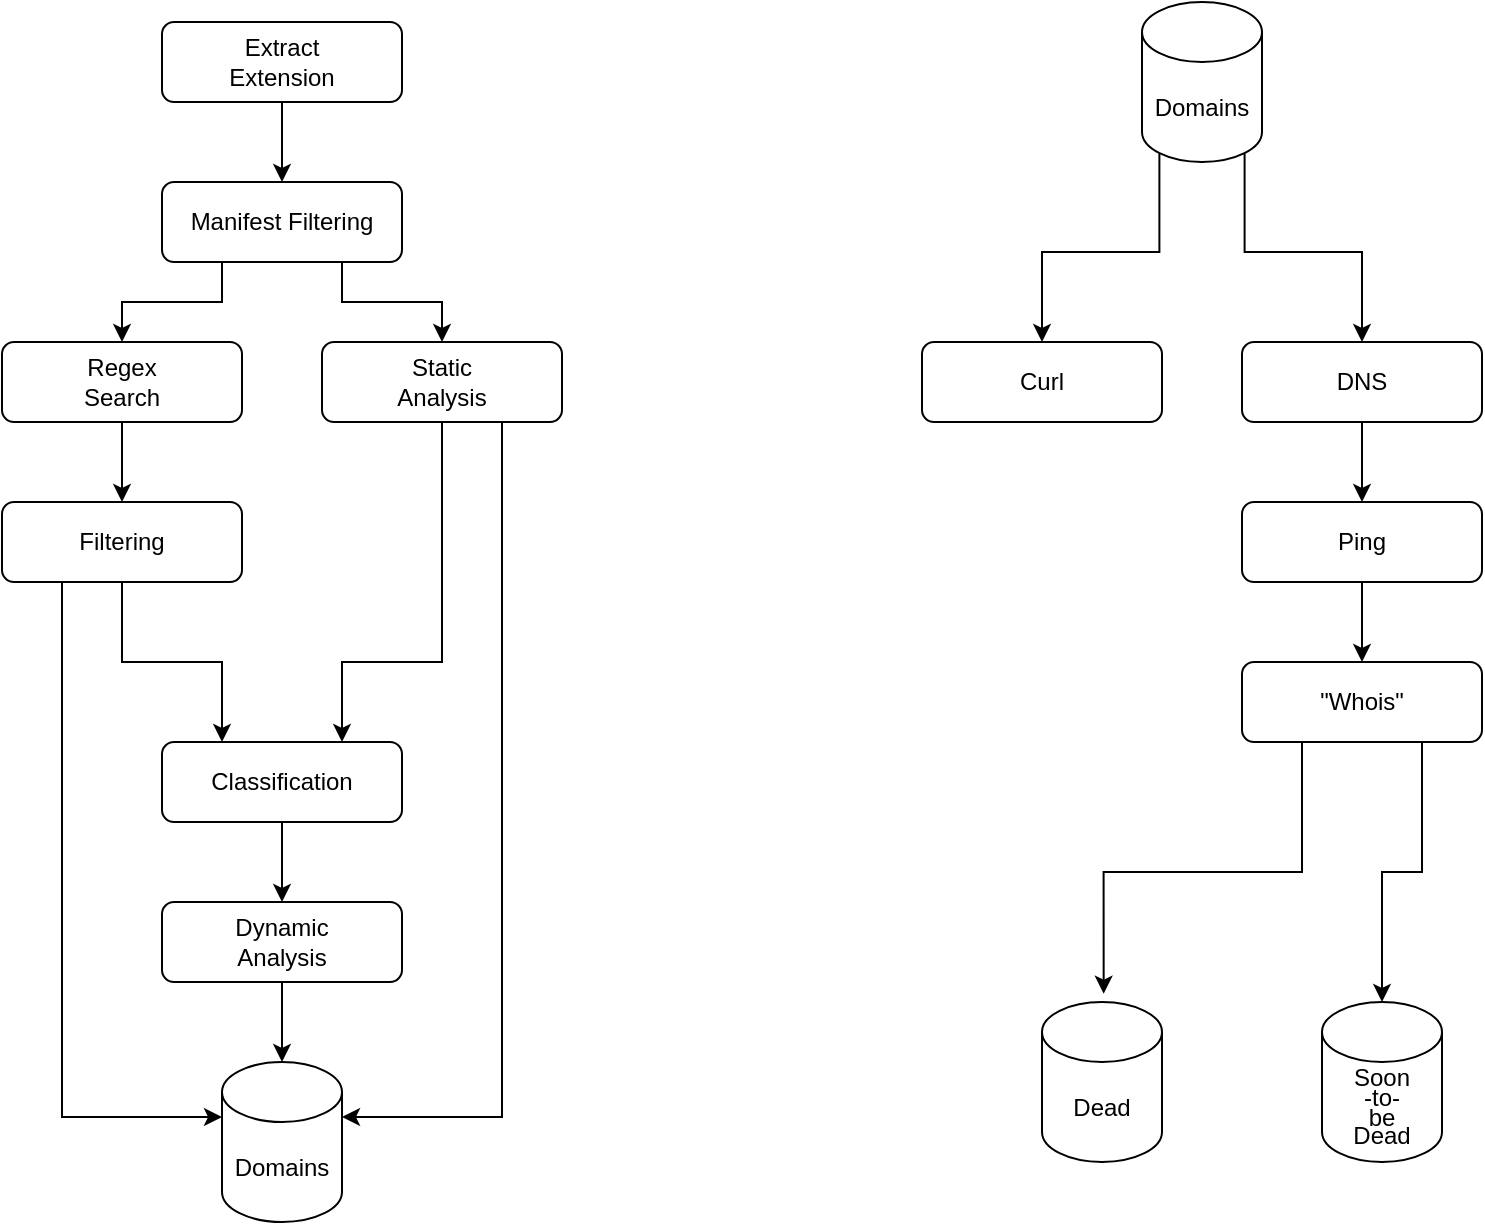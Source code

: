 <mxfile version="23.0.2" type="github">
  <diagram id="C5RBs43oDa-KdzZeNtuy" name="Page-1">
    <mxGraphModel dx="1688" dy="641" grid="1" gridSize="10" guides="1" tooltips="1" connect="1" arrows="1" fold="1" page="1" pageScale="1" pageWidth="827" pageHeight="1169" math="0" shadow="0">
      <root>
        <mxCell id="WIyWlLk6GJQsqaUBKTNV-0" />
        <mxCell id="WIyWlLk6GJQsqaUBKTNV-1" parent="WIyWlLk6GJQsqaUBKTNV-0" />
        <mxCell id="RH_T9AXYIxNcW1EHlBq4-13" style="edgeStyle=orthogonalEdgeStyle;rounded=0;orthogonalLoop=1;jettySize=auto;html=1;exitX=0.5;exitY=1;exitDx=0;exitDy=0;entryX=0.5;entryY=0;entryDx=0;entryDy=0;" edge="1" parent="WIyWlLk6GJQsqaUBKTNV-1" source="RH_T9AXYIxNcW1EHlBq4-0" target="RH_T9AXYIxNcW1EHlBq4-4">
          <mxGeometry relative="1" as="geometry" />
        </mxCell>
        <mxCell id="RH_T9AXYIxNcW1EHlBq4-0" value="Extract&lt;br&gt;Extension" style="rounded=1;whiteSpace=wrap;html=1;" vertex="1" parent="WIyWlLk6GJQsqaUBKTNV-1">
          <mxGeometry x="180" y="40" width="120" height="40" as="geometry" />
        </mxCell>
        <mxCell id="RH_T9AXYIxNcW1EHlBq4-25" style="edgeStyle=orthogonalEdgeStyle;rounded=0;orthogonalLoop=1;jettySize=auto;html=1;exitX=0.5;exitY=1;exitDx=0;exitDy=0;entryX=0.25;entryY=0;entryDx=0;entryDy=0;" edge="1" parent="WIyWlLk6GJQsqaUBKTNV-1" source="RH_T9AXYIxNcW1EHlBq4-1" target="RH_T9AXYIxNcW1EHlBq4-6">
          <mxGeometry relative="1" as="geometry" />
        </mxCell>
        <mxCell id="RH_T9AXYIxNcW1EHlBq4-1" value="Filtering" style="rounded=1;whiteSpace=wrap;html=1;" vertex="1" parent="WIyWlLk6GJQsqaUBKTNV-1">
          <mxGeometry x="100" y="280" width="120" height="40" as="geometry" />
        </mxCell>
        <mxCell id="RH_T9AXYIxNcW1EHlBq4-24" style="edgeStyle=orthogonalEdgeStyle;rounded=0;orthogonalLoop=1;jettySize=auto;html=1;exitX=0.5;exitY=1;exitDx=0;exitDy=0;entryX=0.5;entryY=0;entryDx=0;entryDy=0;" edge="1" parent="WIyWlLk6GJQsqaUBKTNV-1" source="RH_T9AXYIxNcW1EHlBq4-2" target="RH_T9AXYIxNcW1EHlBq4-1">
          <mxGeometry relative="1" as="geometry" />
        </mxCell>
        <mxCell id="RH_T9AXYIxNcW1EHlBq4-2" value="Regex&lt;br&gt;Search" style="rounded=1;whiteSpace=wrap;html=1;" vertex="1" parent="WIyWlLk6GJQsqaUBKTNV-1">
          <mxGeometry x="100" y="200" width="120" height="40" as="geometry" />
        </mxCell>
        <mxCell id="RH_T9AXYIxNcW1EHlBq4-23" style="edgeStyle=orthogonalEdgeStyle;rounded=0;orthogonalLoop=1;jettySize=auto;html=1;exitX=0.5;exitY=1;exitDx=0;exitDy=0;entryX=0.75;entryY=0;entryDx=0;entryDy=0;" edge="1" parent="WIyWlLk6GJQsqaUBKTNV-1" source="RH_T9AXYIxNcW1EHlBq4-3" target="RH_T9AXYIxNcW1EHlBq4-6">
          <mxGeometry relative="1" as="geometry">
            <Array as="points">
              <mxPoint x="320" y="360" />
              <mxPoint x="270" y="360" />
            </Array>
          </mxGeometry>
        </mxCell>
        <mxCell id="RH_T9AXYIxNcW1EHlBq4-3" value="Static&lt;br&gt;Analysis" style="rounded=1;whiteSpace=wrap;html=1;" vertex="1" parent="WIyWlLk6GJQsqaUBKTNV-1">
          <mxGeometry x="260" y="200" width="120" height="40" as="geometry" />
        </mxCell>
        <mxCell id="RH_T9AXYIxNcW1EHlBq4-11" style="edgeStyle=orthogonalEdgeStyle;rounded=0;orthogonalLoop=1;jettySize=auto;html=1;exitX=0.25;exitY=1;exitDx=0;exitDy=0;entryX=0.5;entryY=0;entryDx=0;entryDy=0;" edge="1" parent="WIyWlLk6GJQsqaUBKTNV-1" source="RH_T9AXYIxNcW1EHlBq4-4" target="RH_T9AXYIxNcW1EHlBq4-2">
          <mxGeometry relative="1" as="geometry" />
        </mxCell>
        <mxCell id="RH_T9AXYIxNcW1EHlBq4-14" style="edgeStyle=orthogonalEdgeStyle;rounded=0;orthogonalLoop=1;jettySize=auto;html=1;exitX=0.75;exitY=1;exitDx=0;exitDy=0;entryX=0.5;entryY=0;entryDx=0;entryDy=0;" edge="1" parent="WIyWlLk6GJQsqaUBKTNV-1" source="RH_T9AXYIxNcW1EHlBq4-4" target="RH_T9AXYIxNcW1EHlBq4-3">
          <mxGeometry relative="1" as="geometry" />
        </mxCell>
        <mxCell id="RH_T9AXYIxNcW1EHlBq4-4" value="Manifest Filtering" style="rounded=1;whiteSpace=wrap;html=1;" vertex="1" parent="WIyWlLk6GJQsqaUBKTNV-1">
          <mxGeometry x="180" y="120" width="120" height="40" as="geometry" />
        </mxCell>
        <mxCell id="RH_T9AXYIxNcW1EHlBq4-27" style="edgeStyle=orthogonalEdgeStyle;rounded=0;orthogonalLoop=1;jettySize=auto;html=1;exitX=0.5;exitY=1;exitDx=0;exitDy=0;" edge="1" parent="WIyWlLk6GJQsqaUBKTNV-1" source="RH_T9AXYIxNcW1EHlBq4-6" target="RH_T9AXYIxNcW1EHlBq4-7">
          <mxGeometry relative="1" as="geometry" />
        </mxCell>
        <mxCell id="RH_T9AXYIxNcW1EHlBq4-6" value="Classification" style="rounded=1;whiteSpace=wrap;html=1;" vertex="1" parent="WIyWlLk6GJQsqaUBKTNV-1">
          <mxGeometry x="180" y="400" width="120" height="40" as="geometry" />
        </mxCell>
        <mxCell id="RH_T9AXYIxNcW1EHlBq4-7" value="Dynamic&lt;br&gt;Analysis" style="rounded=1;whiteSpace=wrap;html=1;" vertex="1" parent="WIyWlLk6GJQsqaUBKTNV-1">
          <mxGeometry x="180" y="480" width="120" height="40" as="geometry" />
        </mxCell>
        <mxCell id="RH_T9AXYIxNcW1EHlBq4-18" value="Domains" style="shape=cylinder3;whiteSpace=wrap;html=1;boundedLbl=1;backgroundOutline=1;size=15;" vertex="1" parent="WIyWlLk6GJQsqaUBKTNV-1">
          <mxGeometry x="210" y="560" width="60" height="80" as="geometry" />
        </mxCell>
        <mxCell id="RH_T9AXYIxNcW1EHlBq4-33" style="edgeStyle=orthogonalEdgeStyle;rounded=0;orthogonalLoop=1;jettySize=auto;html=1;exitX=0.855;exitY=1;exitDx=0;exitDy=-4.35;exitPerimeter=0;entryX=0.5;entryY=0;entryDx=0;entryDy=0;" edge="1" parent="WIyWlLk6GJQsqaUBKTNV-1" source="RH_T9AXYIxNcW1EHlBq4-19" target="RH_T9AXYIxNcW1EHlBq4-29">
          <mxGeometry relative="1" as="geometry" />
        </mxCell>
        <mxCell id="RH_T9AXYIxNcW1EHlBq4-34" style="edgeStyle=orthogonalEdgeStyle;rounded=0;orthogonalLoop=1;jettySize=auto;html=1;exitX=0.145;exitY=1;exitDx=0;exitDy=-4.35;exitPerimeter=0;entryX=0.5;entryY=0;entryDx=0;entryDy=0;" edge="1" parent="WIyWlLk6GJQsqaUBKTNV-1" source="RH_T9AXYIxNcW1EHlBq4-19" target="RH_T9AXYIxNcW1EHlBq4-28">
          <mxGeometry relative="1" as="geometry" />
        </mxCell>
        <mxCell id="RH_T9AXYIxNcW1EHlBq4-19" value="Domains" style="shape=cylinder3;whiteSpace=wrap;html=1;boundedLbl=1;backgroundOutline=1;size=15;" vertex="1" parent="WIyWlLk6GJQsqaUBKTNV-1">
          <mxGeometry x="670" y="30" width="60" height="80" as="geometry" />
        </mxCell>
        <mxCell id="RH_T9AXYIxNcW1EHlBq4-20" style="edgeStyle=orthogonalEdgeStyle;rounded=0;orthogonalLoop=1;jettySize=auto;html=1;exitX=0.5;exitY=1;exitDx=0;exitDy=0;entryX=0.5;entryY=0;entryDx=0;entryDy=0;entryPerimeter=0;" edge="1" parent="WIyWlLk6GJQsqaUBKTNV-1" source="RH_T9AXYIxNcW1EHlBq4-7" target="RH_T9AXYIxNcW1EHlBq4-18">
          <mxGeometry relative="1" as="geometry" />
        </mxCell>
        <mxCell id="RH_T9AXYIxNcW1EHlBq4-45" style="edgeStyle=orthogonalEdgeStyle;rounded=0;orthogonalLoop=1;jettySize=auto;html=1;exitX=0.5;exitY=1;exitDx=0;exitDy=0;entryX=0.5;entryY=0;entryDx=0;entryDy=0;" edge="1" parent="WIyWlLk6GJQsqaUBKTNV-1" source="RH_T9AXYIxNcW1EHlBq4-22" target="RH_T9AXYIxNcW1EHlBq4-38">
          <mxGeometry relative="1" as="geometry" />
        </mxCell>
        <mxCell id="RH_T9AXYIxNcW1EHlBq4-22" value="Ping" style="rounded=1;whiteSpace=wrap;html=1;" vertex="1" parent="WIyWlLk6GJQsqaUBKTNV-1">
          <mxGeometry x="720" y="280" width="120" height="40" as="geometry" />
        </mxCell>
        <mxCell id="RH_T9AXYIxNcW1EHlBq4-28" value="Curl" style="rounded=1;whiteSpace=wrap;html=1;" vertex="1" parent="WIyWlLk6GJQsqaUBKTNV-1">
          <mxGeometry x="560" y="200" width="120" height="40" as="geometry" />
        </mxCell>
        <mxCell id="RH_T9AXYIxNcW1EHlBq4-44" style="edgeStyle=orthogonalEdgeStyle;rounded=0;orthogonalLoop=1;jettySize=auto;html=1;exitX=0.5;exitY=1;exitDx=0;exitDy=0;entryX=0.5;entryY=0;entryDx=0;entryDy=0;" edge="1" parent="WIyWlLk6GJQsqaUBKTNV-1" source="RH_T9AXYIxNcW1EHlBq4-29" target="RH_T9AXYIxNcW1EHlBq4-22">
          <mxGeometry relative="1" as="geometry" />
        </mxCell>
        <mxCell id="RH_T9AXYIxNcW1EHlBq4-29" value="DNS" style="rounded=1;whiteSpace=wrap;html=1;" vertex="1" parent="WIyWlLk6GJQsqaUBKTNV-1">
          <mxGeometry x="720" y="200" width="120" height="40" as="geometry" />
        </mxCell>
        <mxCell id="RH_T9AXYIxNcW1EHlBq4-30" style="edgeStyle=orthogonalEdgeStyle;rounded=0;orthogonalLoop=1;jettySize=auto;html=1;exitX=0.75;exitY=1;exitDx=0;exitDy=0;entryX=1;entryY=0;entryDx=0;entryDy=27.5;entryPerimeter=0;" edge="1" parent="WIyWlLk6GJQsqaUBKTNV-1" source="RH_T9AXYIxNcW1EHlBq4-3" target="RH_T9AXYIxNcW1EHlBq4-18">
          <mxGeometry relative="1" as="geometry" />
        </mxCell>
        <mxCell id="RH_T9AXYIxNcW1EHlBq4-31" style="edgeStyle=orthogonalEdgeStyle;rounded=0;orthogonalLoop=1;jettySize=auto;html=1;exitX=0.25;exitY=1;exitDx=0;exitDy=0;entryX=0;entryY=0;entryDx=0;entryDy=27.5;entryPerimeter=0;" edge="1" parent="WIyWlLk6GJQsqaUBKTNV-1" source="RH_T9AXYIxNcW1EHlBq4-1" target="RH_T9AXYIxNcW1EHlBq4-18">
          <mxGeometry relative="1" as="geometry" />
        </mxCell>
        <mxCell id="RH_T9AXYIxNcW1EHlBq4-36" value="Dead" style="shape=cylinder3;whiteSpace=wrap;html=1;boundedLbl=1;backgroundOutline=1;size=15;" vertex="1" parent="WIyWlLk6GJQsqaUBKTNV-1">
          <mxGeometry x="620" y="530" width="60" height="80" as="geometry" />
        </mxCell>
        <mxCell id="RH_T9AXYIxNcW1EHlBq4-37" value="&lt;p style=&quot;line-height: 80%;&quot;&gt;Soon&lt;br&gt;-to-&lt;br&gt;be&lt;br&gt;Dead&lt;/p&gt;" style="shape=cylinder3;whiteSpace=wrap;html=1;boundedLbl=1;backgroundOutline=1;size=15;" vertex="1" parent="WIyWlLk6GJQsqaUBKTNV-1">
          <mxGeometry x="760" y="530" width="60" height="80" as="geometry" />
        </mxCell>
        <mxCell id="RH_T9AXYIxNcW1EHlBq4-38" value="&quot;Whois&quot;" style="rounded=1;whiteSpace=wrap;html=1;" vertex="1" parent="WIyWlLk6GJQsqaUBKTNV-1">
          <mxGeometry x="720" y="360" width="120" height="40" as="geometry" />
        </mxCell>
        <mxCell id="RH_T9AXYIxNcW1EHlBq4-46" style="edgeStyle=orthogonalEdgeStyle;rounded=0;orthogonalLoop=1;jettySize=auto;html=1;exitX=0.25;exitY=1;exitDx=0;exitDy=0;entryX=0.514;entryY=-0.052;entryDx=0;entryDy=0;entryPerimeter=0;" edge="1" parent="WIyWlLk6GJQsqaUBKTNV-1" source="RH_T9AXYIxNcW1EHlBq4-38" target="RH_T9AXYIxNcW1EHlBq4-36">
          <mxGeometry relative="1" as="geometry" />
        </mxCell>
        <mxCell id="RH_T9AXYIxNcW1EHlBq4-47" style="edgeStyle=orthogonalEdgeStyle;rounded=0;orthogonalLoop=1;jettySize=auto;html=1;exitX=0.75;exitY=1;exitDx=0;exitDy=0;entryX=0.5;entryY=0;entryDx=0;entryDy=0;entryPerimeter=0;" edge="1" parent="WIyWlLk6GJQsqaUBKTNV-1" source="RH_T9AXYIxNcW1EHlBq4-38" target="RH_T9AXYIxNcW1EHlBq4-37">
          <mxGeometry relative="1" as="geometry" />
        </mxCell>
      </root>
    </mxGraphModel>
  </diagram>
</mxfile>
